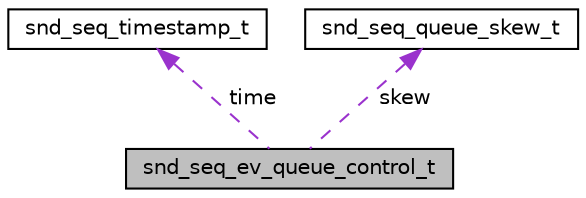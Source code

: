 digraph "snd_seq_ev_queue_control_t"
{
  edge [fontname="Helvetica",fontsize="10",labelfontname="Helvetica",labelfontsize="10"];
  node [fontname="Helvetica",fontsize="10",shape=record];
  Node1 [label="snd_seq_ev_queue_control_t",height=0.2,width=0.4,color="black", fillcolor="grey75", style="filled", fontcolor="black"];
  Node2 -> Node1 [dir="back",color="darkorchid3",fontsize="10",style="dashed",label=" time" ,fontname="Helvetica"];
  Node2 [label="snd_seq_timestamp_t",height=0.2,width=0.4,color="black", fillcolor="white", style="filled",URL="$unionsnd__seq__timestamp__t.html"];
  Node3 -> Node1 [dir="back",color="darkorchid3",fontsize="10",style="dashed",label=" skew" ,fontname="Helvetica"];
  Node3 [label="snd_seq_queue_skew_t",height=0.2,width=0.4,color="black", fillcolor="white", style="filled",URL="$structsnd__seq__queue__skew__t.html"];
}
